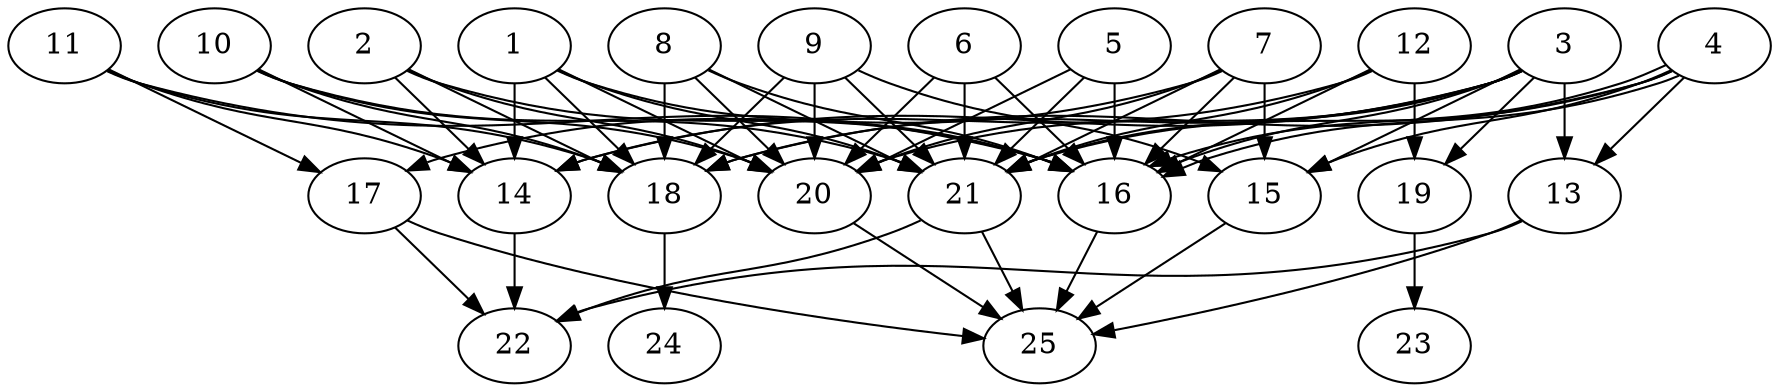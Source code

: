 // DAG automatically generated by daggen at Thu Oct  3 14:00:40 2019
// ./daggen --dot -n 25 --ccr 0.4 --fat 0.9 --regular 0.5 --density 0.9 --mindata 5242880 --maxdata 52428800 
digraph G {
  1 [size="80903680", alpha="0.08", expect_size="32361472"] 
  1 -> 14 [size ="32361472"]
  1 -> 16 [size ="32361472"]
  1 -> 18 [size ="32361472"]
  1 -> 20 [size ="32361472"]
  1 -> 21 [size ="32361472"]
  2 [size="19530240", alpha="0.17", expect_size="7812096"] 
  2 -> 14 [size ="7812096"]
  2 -> 16 [size ="7812096"]
  2 -> 18 [size ="7812096"]
  2 -> 20 [size ="7812096"]
  3 [size="129354240", alpha="0.03", expect_size="51741696"] 
  3 -> 13 [size ="51741696"]
  3 -> 14 [size ="51741696"]
  3 -> 15 [size ="51741696"]
  3 -> 16 [size ="51741696"]
  3 -> 18 [size ="51741696"]
  3 -> 19 [size ="51741696"]
  3 -> 20 [size ="51741696"]
  3 -> 21 [size ="51741696"]
  4 [size="15150080", alpha="0.11", expect_size="6060032"] 
  4 -> 13 [size ="6060032"]
  4 -> 15 [size ="6060032"]
  4 -> 16 [size ="6060032"]
  4 -> 16 [size ="6060032"]
  4 -> 18 [size ="6060032"]
  4 -> 21 [size ="6060032"]
  5 [size="44692480", alpha="0.13", expect_size="17876992"] 
  5 -> 16 [size ="17876992"]
  5 -> 20 [size ="17876992"]
  5 -> 21 [size ="17876992"]
  6 [size="30632960", alpha="0.00", expect_size="12253184"] 
  6 -> 16 [size ="12253184"]
  6 -> 20 [size ="12253184"]
  6 -> 21 [size ="12253184"]
  7 [size="127756800", alpha="0.15", expect_size="51102720"] 
  7 -> 15 [size ="51102720"]
  7 -> 16 [size ="51102720"]
  7 -> 17 [size ="51102720"]
  7 -> 20 [size ="51102720"]
  7 -> 21 [size ="51102720"]
  8 [size="14845440", alpha="0.19", expect_size="5938176"] 
  8 -> 16 [size ="5938176"]
  8 -> 18 [size ="5938176"]
  8 -> 20 [size ="5938176"]
  8 -> 21 [size ="5938176"]
  9 [size="72540160", alpha="0.04", expect_size="29016064"] 
  9 -> 15 [size ="29016064"]
  9 -> 18 [size ="29016064"]
  9 -> 20 [size ="29016064"]
  9 -> 21 [size ="29016064"]
  10 [size="54031360", alpha="0.04", expect_size="21612544"] 
  10 -> 14 [size ="21612544"]
  10 -> 18 [size ="21612544"]
  10 -> 20 [size ="21612544"]
  10 -> 21 [size ="21612544"]
  11 [size="32985600", alpha="0.07", expect_size="13194240"] 
  11 -> 14 [size ="13194240"]
  11 -> 16 [size ="13194240"]
  11 -> 17 [size ="13194240"]
  11 -> 18 [size ="13194240"]
  12 [size="79841280", alpha="0.14", expect_size="31936512"] 
  12 -> 14 [size ="31936512"]
  12 -> 16 [size ="31936512"]
  12 -> 19 [size ="31936512"]
  12 -> 21 [size ="31936512"]
  13 [size="63270400", alpha="0.11", expect_size="25308160"] 
  13 -> 22 [size ="25308160"]
  13 -> 25 [size ="25308160"]
  14 [size="82232320", alpha="0.13", expect_size="32892928"] 
  14 -> 22 [size ="32892928"]
  15 [size="30571520", alpha="0.01", expect_size="12228608"] 
  15 -> 25 [size ="12228608"]
  16 [size="108500480", alpha="0.19", expect_size="43400192"] 
  16 -> 25 [size ="43400192"]
  17 [size="110451200", alpha="0.12", expect_size="44180480"] 
  17 -> 22 [size ="44180480"]
  17 -> 25 [size ="44180480"]
  18 [size="82662400", alpha="0.00", expect_size="33064960"] 
  18 -> 24 [size ="33064960"]
  19 [size="76743680", alpha="0.07", expect_size="30697472"] 
  19 -> 23 [size ="30697472"]
  20 [size="99988480", alpha="0.18", expect_size="39995392"] 
  20 -> 25 [size ="39995392"]
  21 [size="123819520", alpha="0.01", expect_size="49527808"] 
  21 -> 22 [size ="49527808"]
  21 -> 25 [size ="49527808"]
  22 [size="45117440", alpha="0.04", expect_size="18046976"] 
  23 [size="128343040", alpha="0.08", expect_size="51337216"] 
  24 [size="77701120", alpha="0.11", expect_size="31080448"] 
  25 [size="33978880", alpha="0.00", expect_size="13591552"] 
}
